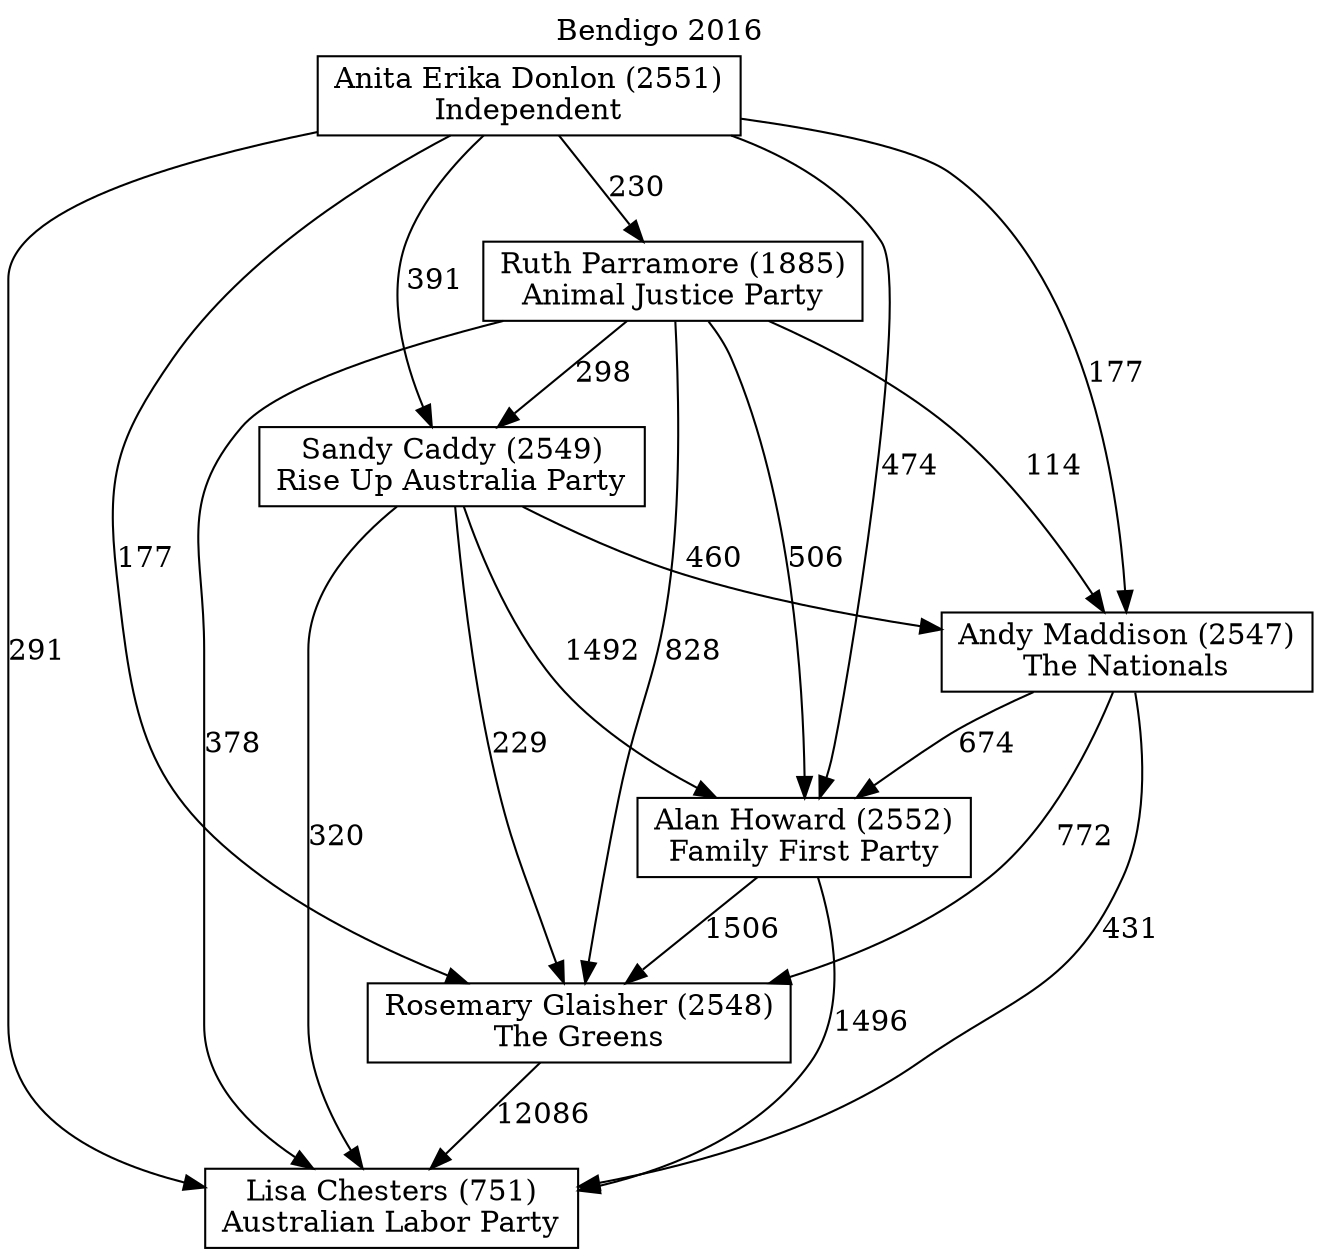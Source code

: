 // House preference flow
digraph "Lisa Chesters (751)_Bendigo_2016" {
	graph [label="Bendigo 2016" labelloc=t mclimit=10]
	node [shape=box]
	"Lisa Chesters (751)" [label="Lisa Chesters (751)
Australian Labor Party"]
	"Rosemary Glaisher (2548)" [label="Rosemary Glaisher (2548)
The Greens"]
	"Alan Howard (2552)" [label="Alan Howard (2552)
Family First Party"]
	"Andy Maddison (2547)" [label="Andy Maddison (2547)
The Nationals"]
	"Sandy Caddy (2549)" [label="Sandy Caddy (2549)
Rise Up Australia Party"]
	"Ruth Parramore (1885)" [label="Ruth Parramore (1885)
Animal Justice Party"]
	"Anita Erika Donlon (2551)" [label="Anita Erika Donlon (2551)
Independent"]
	"Rosemary Glaisher (2548)" -> "Lisa Chesters (751)" [label=12086]
	"Alan Howard (2552)" -> "Rosemary Glaisher (2548)" [label=1506]
	"Andy Maddison (2547)" -> "Alan Howard (2552)" [label=674]
	"Sandy Caddy (2549)" -> "Andy Maddison (2547)" [label=460]
	"Ruth Parramore (1885)" -> "Sandy Caddy (2549)" [label=298]
	"Anita Erika Donlon (2551)" -> "Ruth Parramore (1885)" [label=230]
	"Alan Howard (2552)" -> "Lisa Chesters (751)" [label=1496]
	"Andy Maddison (2547)" -> "Lisa Chesters (751)" [label=431]
	"Sandy Caddy (2549)" -> "Lisa Chesters (751)" [label=320]
	"Ruth Parramore (1885)" -> "Lisa Chesters (751)" [label=378]
	"Anita Erika Donlon (2551)" -> "Lisa Chesters (751)" [label=291]
	"Anita Erika Donlon (2551)" -> "Sandy Caddy (2549)" [label=391]
	"Ruth Parramore (1885)" -> "Andy Maddison (2547)" [label=114]
	"Anita Erika Donlon (2551)" -> "Andy Maddison (2547)" [label=177]
	"Sandy Caddy (2549)" -> "Alan Howard (2552)" [label=1492]
	"Ruth Parramore (1885)" -> "Alan Howard (2552)" [label=506]
	"Anita Erika Donlon (2551)" -> "Alan Howard (2552)" [label=474]
	"Andy Maddison (2547)" -> "Rosemary Glaisher (2548)" [label=772]
	"Sandy Caddy (2549)" -> "Rosemary Glaisher (2548)" [label=229]
	"Ruth Parramore (1885)" -> "Rosemary Glaisher (2548)" [label=828]
	"Anita Erika Donlon (2551)" -> "Rosemary Glaisher (2548)" [label=177]
}
